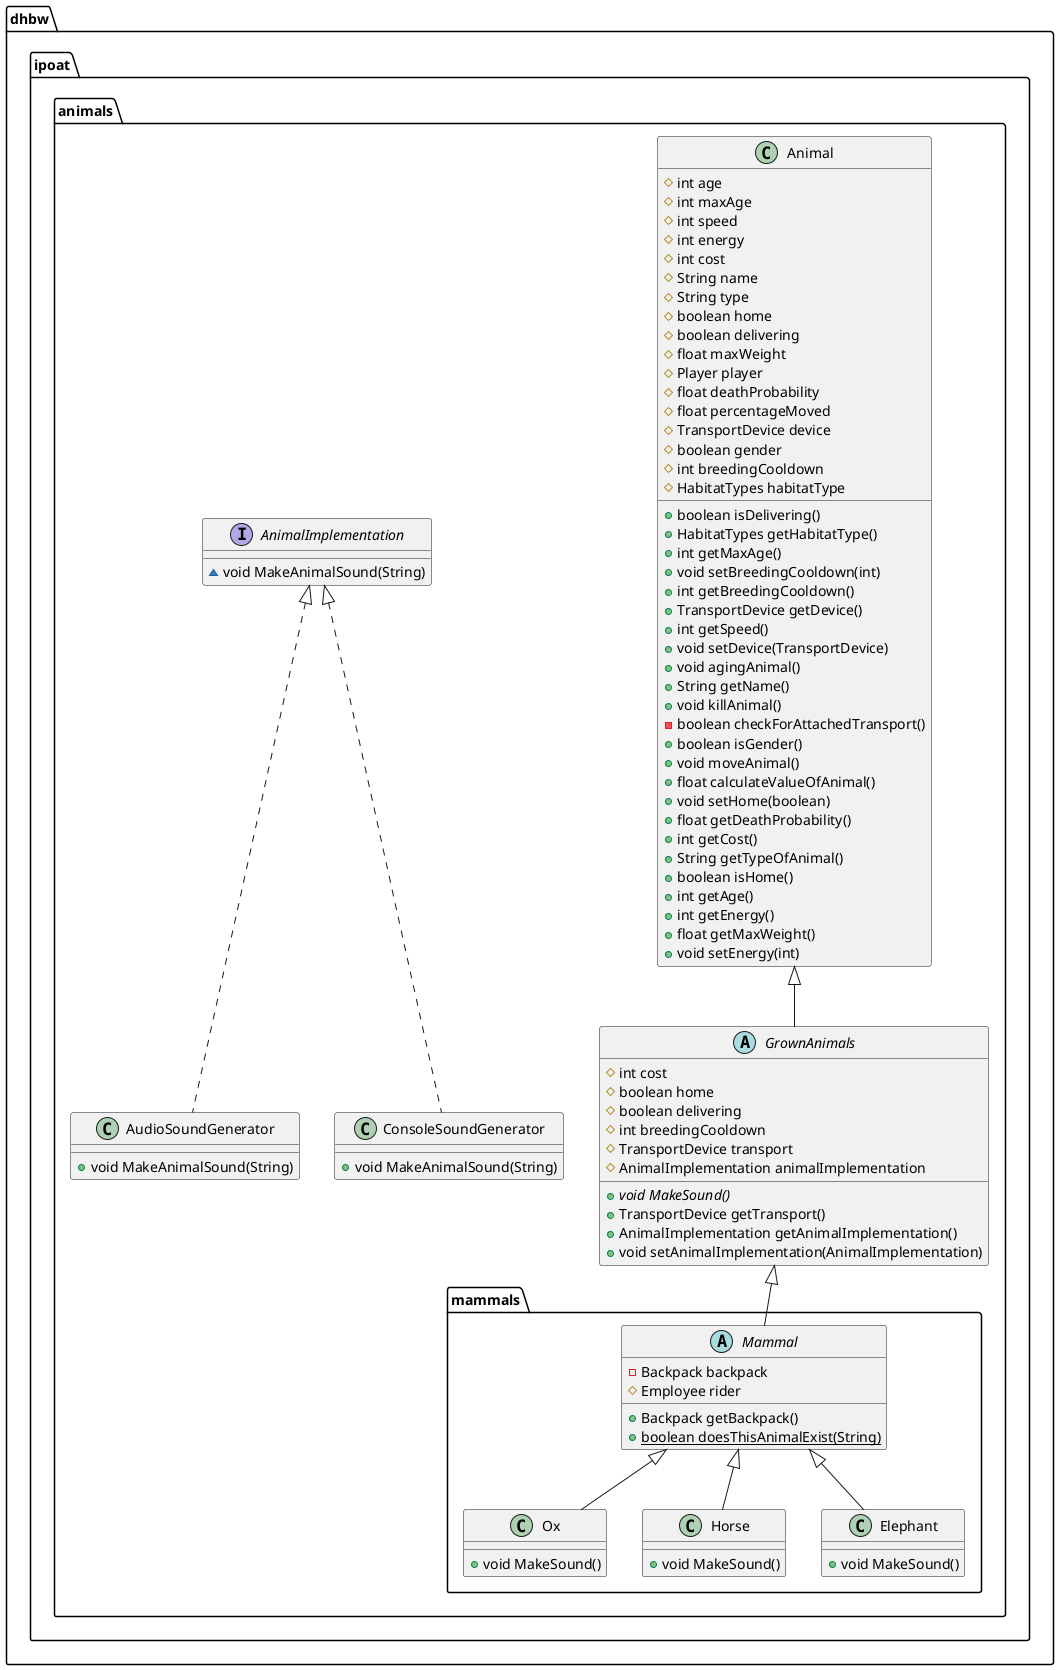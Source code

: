 @startuml
class dhbw.ipoat.animals.AudioSoundGenerator {
+ void MakeAnimalSound(String)
}
abstract class dhbw.ipoat.animals.mammals.Mammal {
- Backpack backpack
# Employee rider
+ Backpack getBackpack()
+ {static} boolean doesThisAnimalExist(String)
}
class dhbw.ipoat.animals.mammals.Ox {
+ void MakeSound()
}

class dhbw.ipoat.animals.Animal {
# int age
# int maxAge
# int speed
# int energy
# int cost
# String name
# String type
# boolean home
# boolean delivering
# float maxWeight
# Player player
# float deathProbability
# float percentageMoved
# TransportDevice device
# boolean gender
# int breedingCooldown
# HabitatTypes habitatType
+ boolean isDelivering()
+ HabitatTypes getHabitatType()
+ int getMaxAge()
+ void setBreedingCooldown(int)
+ int getBreedingCooldown()
+ TransportDevice getDevice()
+ int getSpeed()
+ void setDevice(TransportDevice)
+ void agingAnimal()
+ String getName()
+ void killAnimal()
- boolean checkForAttachedTransport()
+ boolean isGender()
+ void moveAnimal()
+ float calculateValueOfAnimal()
+ void setHome(boolean)
+ float getDeathProbability()
+ int getCost()
+ String getTypeOfAnimal()
+ boolean isHome()
+ int getAge()
+ int getEnergy()
+ float getMaxWeight()
+ void setEnergy(int)
}

abstract class dhbw.ipoat.animals.GrownAnimals {
# int cost
# boolean home
# boolean delivering
# int breedingCooldown
# TransportDevice transport
# AnimalImplementation animalImplementation
+ {abstract}void MakeSound()
+ TransportDevice getTransport()
+ AnimalImplementation getAnimalImplementation()
+ void setAnimalImplementation(AnimalImplementation)
}
interface dhbw.ipoat.animals.AnimalImplementation {
~ void MakeAnimalSound(String)
}
class dhbw.ipoat.animals.ConsoleSoundGenerator {
+ void MakeAnimalSound(String)
}
class dhbw.ipoat.animals.mammals.Horse {
+ void MakeSound()
}

class dhbw.ipoat.animals.mammals.Elephant {
+ void MakeSound()
}


dhbw.ipoat.animals.AnimalImplementation <|.. dhbw.ipoat.animals.AudioSoundGenerator
dhbw.ipoat.animals.GrownAnimals <|-- dhbw.ipoat.animals.mammals.Mammal
dhbw.ipoat.animals.mammals.Mammal <|-- dhbw.ipoat.animals.mammals.Ox
dhbw.ipoat.animals.Animal <|-- dhbw.ipoat.animals.GrownAnimals
dhbw.ipoat.animals.AnimalImplementation <|.. dhbw.ipoat.animals.ConsoleSoundGenerator
dhbw.ipoat.animals.mammals.Mammal <|-- dhbw.ipoat.animals.mammals.Horse
dhbw.ipoat.animals.mammals.Mammal <|-- dhbw.ipoat.animals.mammals.Elephant
@enduml